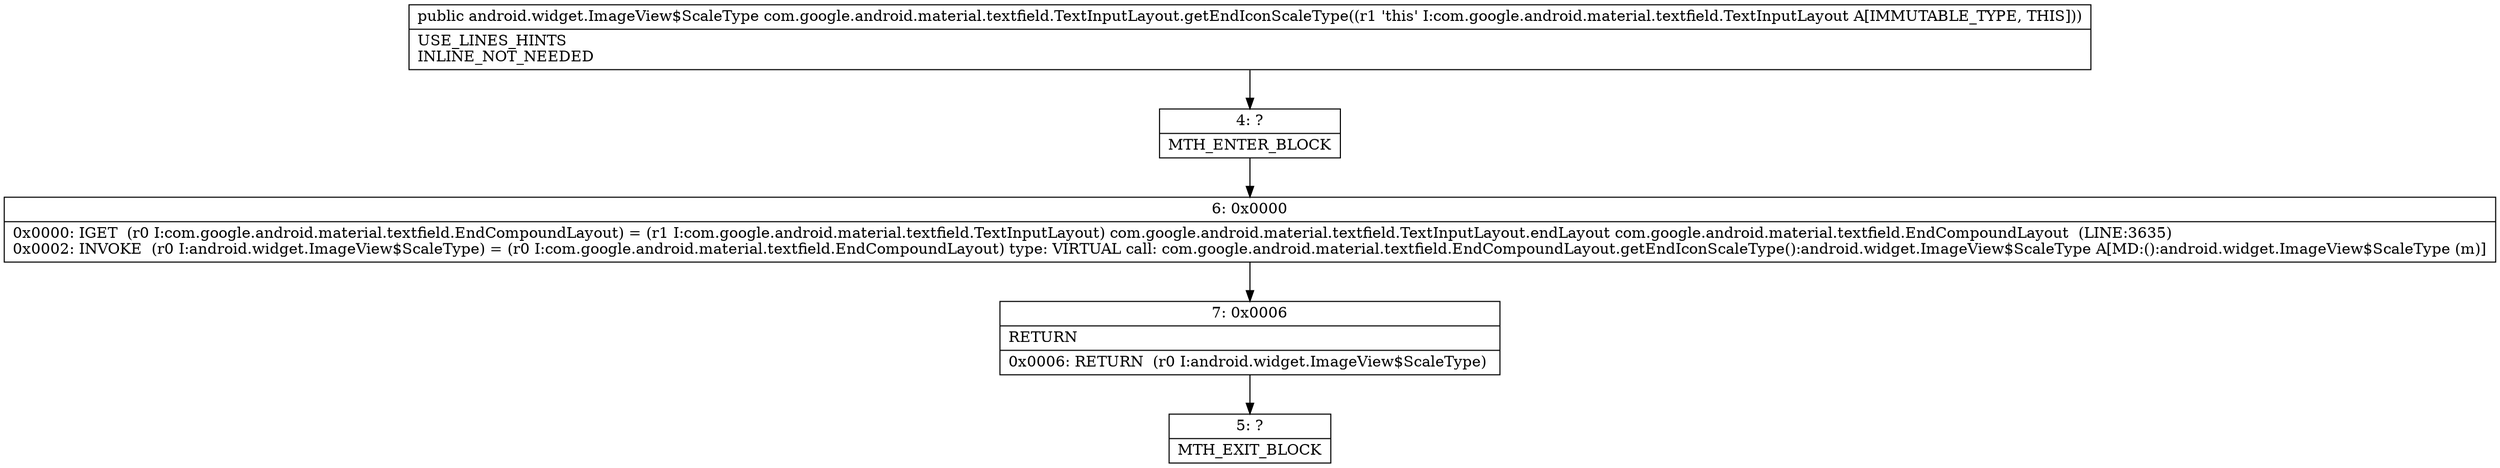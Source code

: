 digraph "CFG forcom.google.android.material.textfield.TextInputLayout.getEndIconScaleType()Landroid\/widget\/ImageView$ScaleType;" {
Node_4 [shape=record,label="{4\:\ ?|MTH_ENTER_BLOCK\l}"];
Node_6 [shape=record,label="{6\:\ 0x0000|0x0000: IGET  (r0 I:com.google.android.material.textfield.EndCompoundLayout) = (r1 I:com.google.android.material.textfield.TextInputLayout) com.google.android.material.textfield.TextInputLayout.endLayout com.google.android.material.textfield.EndCompoundLayout  (LINE:3635)\l0x0002: INVOKE  (r0 I:android.widget.ImageView$ScaleType) = (r0 I:com.google.android.material.textfield.EndCompoundLayout) type: VIRTUAL call: com.google.android.material.textfield.EndCompoundLayout.getEndIconScaleType():android.widget.ImageView$ScaleType A[MD:():android.widget.ImageView$ScaleType (m)]\l}"];
Node_7 [shape=record,label="{7\:\ 0x0006|RETURN\l|0x0006: RETURN  (r0 I:android.widget.ImageView$ScaleType) \l}"];
Node_5 [shape=record,label="{5\:\ ?|MTH_EXIT_BLOCK\l}"];
MethodNode[shape=record,label="{public android.widget.ImageView$ScaleType com.google.android.material.textfield.TextInputLayout.getEndIconScaleType((r1 'this' I:com.google.android.material.textfield.TextInputLayout A[IMMUTABLE_TYPE, THIS]))  | USE_LINES_HINTS\lINLINE_NOT_NEEDED\l}"];
MethodNode -> Node_4;Node_4 -> Node_6;
Node_6 -> Node_7;
Node_7 -> Node_5;
}

